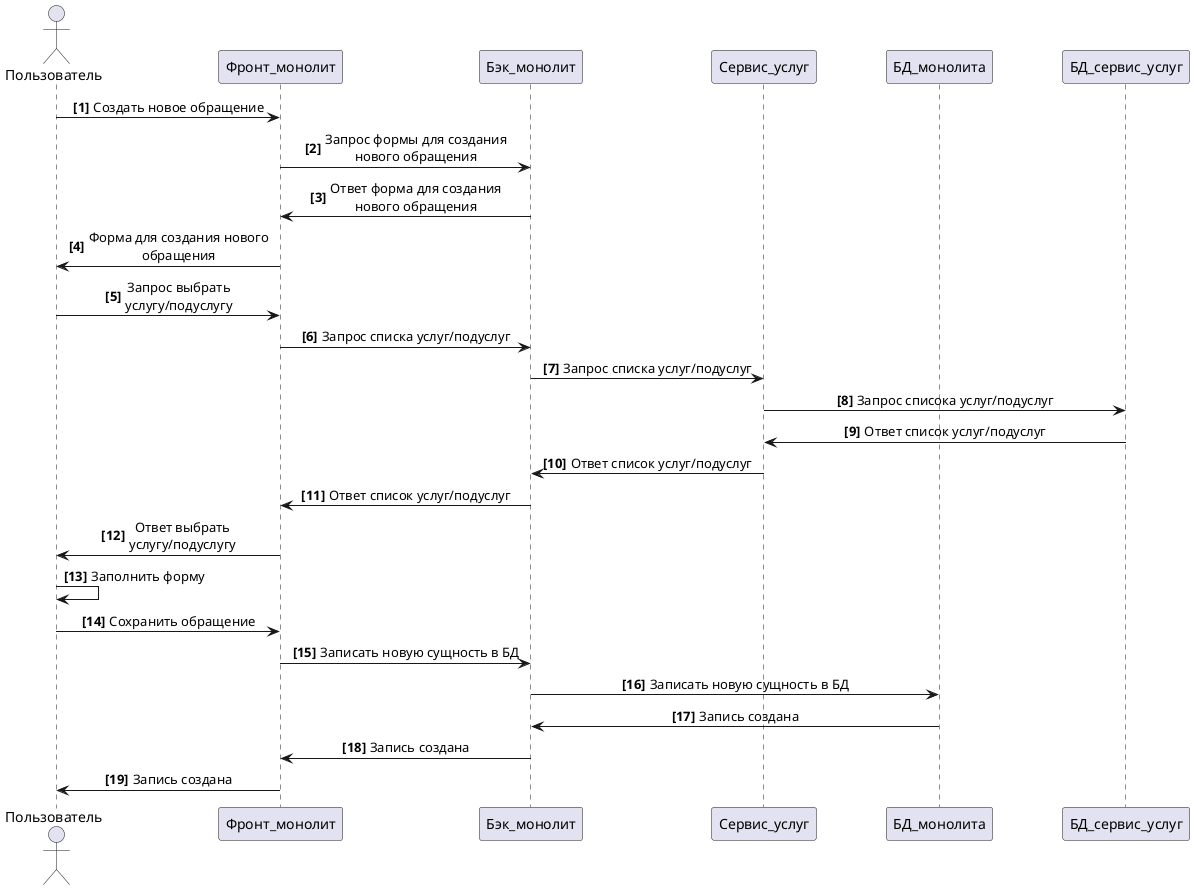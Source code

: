 @startuml

'hide footbox
skinparam {
    MaxMessageSize 200
}
skinparam sequence{
    ParticipantPadding 30
    MessageAlign center
}
autonumber "<b>[0]"

actor Пользователь
participant Фронт_монолит
participant Бэк_монолит
participant Сервис_услуг
participant БД_монолита
participant БД_сервис_услуг

Пользователь -> Фронт_монолит: Создать новое обращение
Фронт_монолит -> Бэк_монолит: Запрос формы для создания нового обращения
Бэк_монолит -> Фронт_монолит: Ответ форма для создания нового обращения
Фронт_монолит -> Пользователь : Форма для создания нового обращения
Пользователь  -> Фронт_монолит: Запрос выбрать услугу/подуслугу
Фронт_монолит -> Бэк_монолит: Запрос списка услуг/подуслуг
Бэк_монолит -> Сервис_услуг: Запрос списка услуг/подуслуг
Сервис_услуг -> БД_сервис_услуг: Запрос списока услуг/подуслуг
БД_сервис_услуг -> Сервис_услуг: Ответ список услуг/подуслуг
Сервис_услуг -> Бэк_монолит: Ответ список услуг/подуслуг
Бэк_монолит -> Фронт_монолит: Ответ список услуг/подуслуг
Фронт_монолит -> Пользователь: Ответ выбрать услугу/подуслугу
Пользователь -> Пользователь: Заполнить форму
Пользователь -> Фронт_монолит: Сохранить обращение
Фронт_монолит -> Бэк_монолит: Записать новую сущность в БД
Бэк_монолит -> БД_монолита: Записать новую сущность в БД
БД_монолита -> Бэк_монолит: Запись создана
Бэк_монолит -> Фронт_монолит: Запись создана
Фронт_монолит -> Пользователь: Запись создана

@enduml